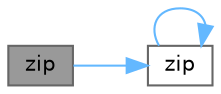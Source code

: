 digraph "zip"
{
 // LATEX_PDF_SIZE
  bgcolor="transparent";
  edge [fontname=Helvetica,fontsize=10,labelfontname=Helvetica,labelfontsize=10];
  node [fontname=Helvetica,fontsize=10,shape=box,height=0.2,width=0.4];
  rankdir="LR";
  Node1 [id="Node000001",label="zip",height=0.2,width=0.4,color="gray40", fillcolor="grey60", style="filled", fontcolor="black",tooltip=" "];
  Node1 -> Node2 [id="edge1_Node000001_Node000002",color="steelblue1",style="solid",tooltip=" "];
  Node2 [id="Node000002",label="zip",height=0.2,width=0.4,color="grey40", fillcolor="white", style="filled",URL="$namespaceFoam.html#af6f11710633126892de8efc566b020d9",tooltip=" "];
  Node2 -> Node2 [id="edge2_Node000002_Node000002",color="steelblue1",style="solid",tooltip=" "];
}
